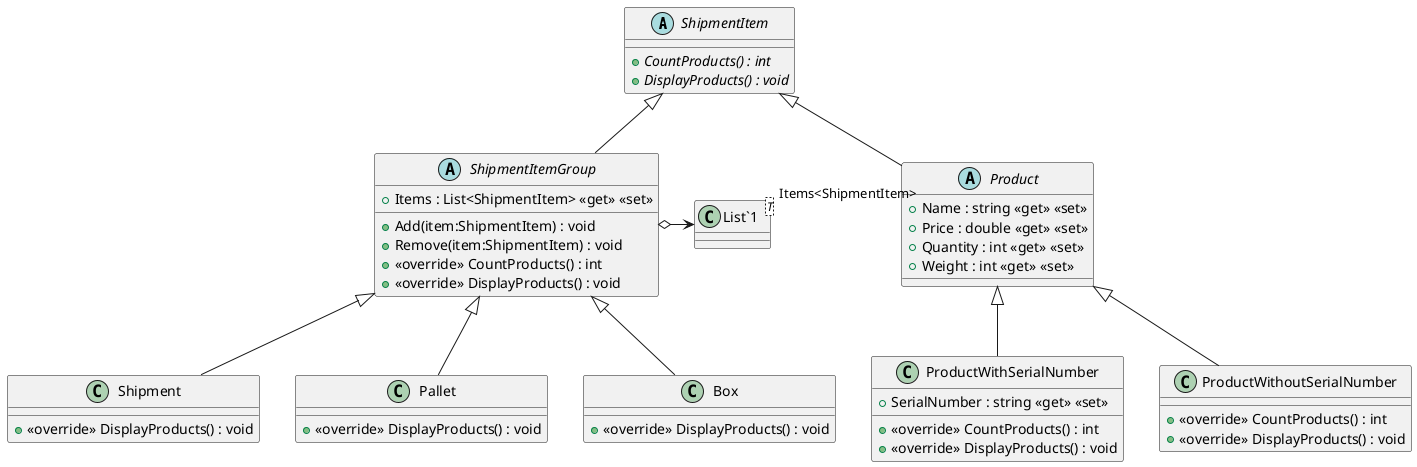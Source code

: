 @startuml
abstract class ShipmentItem {
    + {abstract} CountProducts() : int
    + {abstract} DisplayProducts() : void
}
abstract class ShipmentItemGroup {
    + Items : List<ShipmentItem> <<get>> <<set>>
    + Add(item:ShipmentItem) : void
    + Remove(item:ShipmentItem) : void
    + <<override>> CountProducts() : int
    + <<override>> DisplayProducts() : void
}
class Shipment {
    + <<override>> DisplayProducts() : void
}
class Pallet {
    + <<override>> DisplayProducts() : void
}
class Box {
    + <<override>> DisplayProducts() : void
}
abstract class Product {
    + Name : string <<get>> <<set>>
    + Price : double <<get>> <<set>>
    + Quantity : int <<get>> <<set>>
    + Weight : int <<get>> <<set>>
}
class ProductWithSerialNumber {
    + SerialNumber : string <<get>> <<set>>
    + <<override>> CountProducts() : int
    + <<override>> DisplayProducts() : void
}
class ProductWithoutSerialNumber {
    + <<override>> CountProducts() : int
    + <<override>> DisplayProducts() : void
}
class "List`1"<T> {
}
ShipmentItem <|-- ShipmentItemGroup
ShipmentItemGroup o-> "Items<ShipmentItem>" "List`1"
ShipmentItemGroup <|-- Shipment
ShipmentItemGroup <|-- Pallet
ShipmentItemGroup <|-- Box
ShipmentItem <|-- Product
Product <|-- ProductWithSerialNumber
Product <|-- ProductWithoutSerialNumber
@enduml
